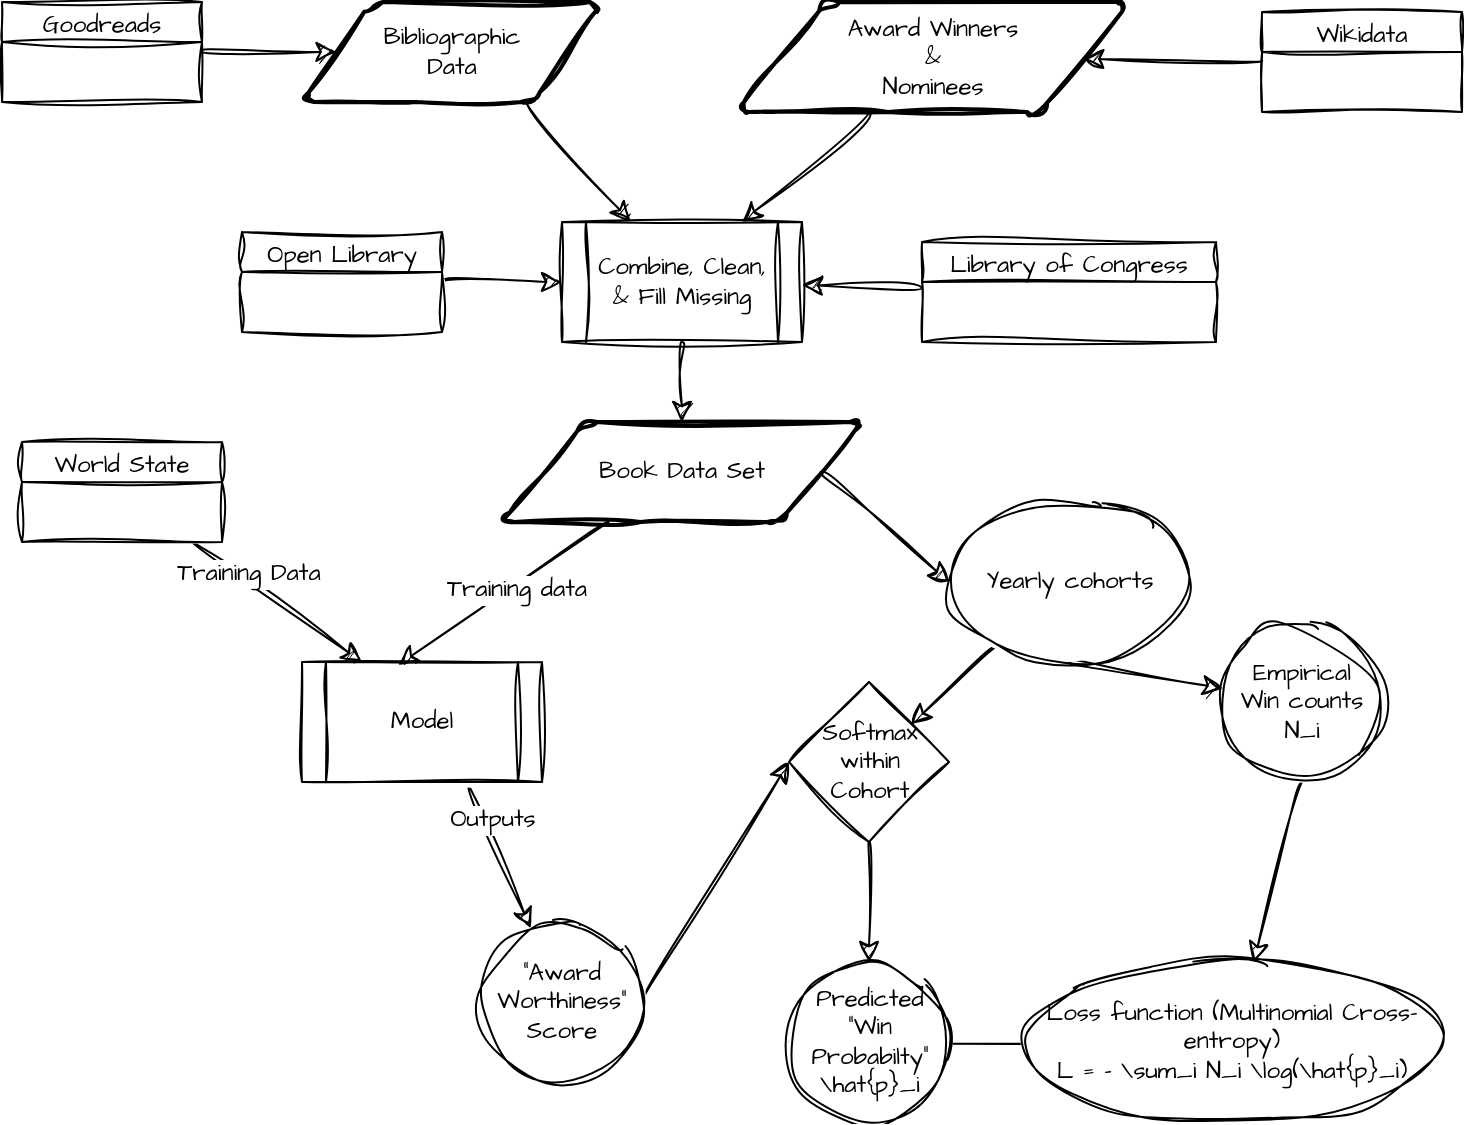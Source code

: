 <mxfile version="27.0.5">
  <diagram name="Page-1" id="c7558073-3199-34d8-9f00-42111426c3f3">
    <mxGraphModel dx="946" dy="731" grid="1" gridSize="10" guides="1" tooltips="1" connect="1" arrows="1" fold="1" page="1" pageScale="1" pageWidth="826" pageHeight="1169" background="none" math="0" shadow="0">
      <root>
        <mxCell id="0" />
        <mxCell id="1" parent="0" />
        <mxCell id="1W3b3c9c0iF8S0SqJw5X-113" style="edgeStyle=none;curved=1;rounded=0;sketch=1;hachureGap=4;jiggle=2;curveFitting=1;orthogonalLoop=1;jettySize=auto;html=1;exitX=0.75;exitY=1;exitDx=0;exitDy=0;fontFamily=Architects Daughter;fontSource=https%3A%2F%2Ffonts.googleapis.com%2Fcss%3Ffamily%3DArchitects%2BDaughter;fontSize=12;startSize=8;endSize=8;" parent="1" source="1W3b3c9c0iF8S0SqJw5X-99" target="1W3b3c9c0iF8S0SqJw5X-112" edge="1">
          <mxGeometry relative="1" as="geometry" />
        </mxCell>
        <mxCell id="1W3b3c9c0iF8S0SqJw5X-99" value="Bibliographic&lt;div&gt;Data&lt;/div&gt;" style="shape=parallelogram;html=1;strokeWidth=2;perimeter=parallelogramPerimeter;whiteSpace=wrap;rounded=1;arcSize=12;size=0.23;sketch=1;hachureGap=4;jiggle=2;curveFitting=1;fontFamily=Architects Daughter;fontSource=https%3A%2F%2Ffonts.googleapis.com%2Fcss%3Ffamily%3DArchitects%2BDaughter;" parent="1" vertex="1">
          <mxGeometry x="210" y="50" width="150" height="50" as="geometry" />
        </mxCell>
        <mxCell id="1W3b3c9c0iF8S0SqJw5X-110" style="edgeStyle=none;curved=1;rounded=0;sketch=1;hachureGap=4;jiggle=2;curveFitting=1;orthogonalLoop=1;jettySize=auto;html=1;fontFamily=Architects Daughter;fontSource=https%3A%2F%2Ffonts.googleapis.com%2Fcss%3Ffamily%3DArchitects%2BDaughter;fontSize=12;startSize=8;endSize=8;" parent="1" source="1W3b3c9c0iF8S0SqJw5X-101" target="1W3b3c9c0iF8S0SqJw5X-99" edge="1">
          <mxGeometry relative="1" as="geometry" />
        </mxCell>
        <mxCell id="1W3b3c9c0iF8S0SqJw5X-101" value="Goodreads" style="swimlane;fontStyle=0;childLayout=stackLayout;horizontal=1;startSize=20;fillColor=#ffffff;horizontalStack=0;resizeParent=1;resizeParentMax=0;resizeLast=0;collapsible=0;marginBottom=0;swimlaneFillColor=#ffffff;sketch=1;hachureGap=4;jiggle=2;curveFitting=1;fontFamily=Architects Daughter;fontSource=https%3A%2F%2Ffonts.googleapis.com%2Fcss%3Ffamily%3DArchitects%2BDaughter;" parent="1" vertex="1">
          <mxGeometry x="60" y="50" width="100" height="50" as="geometry" />
        </mxCell>
        <mxCell id="1W3b3c9c0iF8S0SqJw5X-115" style="edgeStyle=none;curved=1;rounded=0;sketch=1;hachureGap=4;jiggle=2;curveFitting=1;orthogonalLoop=1;jettySize=auto;html=1;fontFamily=Architects Daughter;fontSource=https%3A%2F%2Ffonts.googleapis.com%2Fcss%3Ffamily%3DArchitects%2BDaughter;fontSize=12;startSize=8;endSize=8;" parent="1" source="1W3b3c9c0iF8S0SqJw5X-102" target="1W3b3c9c0iF8S0SqJw5X-112" edge="1">
          <mxGeometry relative="1" as="geometry" />
        </mxCell>
        <mxCell id="1W3b3c9c0iF8S0SqJw5X-102" value="Open Library" style="swimlane;fontStyle=0;childLayout=stackLayout;horizontal=1;startSize=20;fillColor=#ffffff;horizontalStack=0;resizeParent=1;resizeParentMax=0;resizeLast=0;collapsible=0;marginBottom=0;swimlaneFillColor=#ffffff;sketch=1;hachureGap=4;jiggle=2;curveFitting=1;fontFamily=Architects Daughter;fontSource=https%3A%2F%2Ffonts.googleapis.com%2Fcss%3Ffamily%3DArchitects%2BDaughter;" parent="1" vertex="1">
          <mxGeometry x="180" y="165" width="100" height="50" as="geometry" />
        </mxCell>
        <mxCell id="1W3b3c9c0iF8S0SqJw5X-116" style="edgeStyle=none;curved=1;rounded=0;sketch=1;hachureGap=4;jiggle=2;curveFitting=1;orthogonalLoop=1;jettySize=auto;html=1;fontFamily=Architects Daughter;fontSource=https%3A%2F%2Ffonts.googleapis.com%2Fcss%3Ffamily%3DArchitects%2BDaughter;fontSize=12;startSize=8;endSize=8;" parent="1" source="1W3b3c9c0iF8S0SqJw5X-103" target="1W3b3c9c0iF8S0SqJw5X-112" edge="1">
          <mxGeometry relative="1" as="geometry" />
        </mxCell>
        <mxCell id="1W3b3c9c0iF8S0SqJw5X-103" value="Library of Congress" style="swimlane;fontStyle=0;childLayout=stackLayout;horizontal=1;startSize=20;fillColor=#ffffff;horizontalStack=0;resizeParent=1;resizeParentMax=0;resizeLast=0;collapsible=0;marginBottom=0;swimlaneFillColor=#ffffff;sketch=1;hachureGap=4;jiggle=2;curveFitting=1;fontFamily=Architects Daughter;fontSource=https%3A%2F%2Ffonts.googleapis.com%2Fcss%3Ffamily%3DArchitects%2BDaughter;" parent="1" vertex="1">
          <mxGeometry x="520" y="170" width="147" height="50" as="geometry" />
        </mxCell>
        <mxCell id="1W3b3c9c0iF8S0SqJw5X-114" style="edgeStyle=none;curved=1;rounded=0;sketch=1;hachureGap=4;jiggle=2;curveFitting=1;orthogonalLoop=1;jettySize=auto;html=1;entryX=0.75;entryY=0;entryDx=0;entryDy=0;fontFamily=Architects Daughter;fontSource=https%3A%2F%2Ffonts.googleapis.com%2Fcss%3Ffamily%3DArchitects%2BDaughter;fontSize=12;startSize=8;endSize=8;" parent="1" source="1W3b3c9c0iF8S0SqJw5X-107" target="1W3b3c9c0iF8S0SqJw5X-112" edge="1">
          <mxGeometry relative="1" as="geometry" />
        </mxCell>
        <mxCell id="1W3b3c9c0iF8S0SqJw5X-107" value="Award Winners&lt;div&gt;&amp;amp;&lt;/div&gt;&lt;div&gt;Nominees&lt;/div&gt;" style="shape=parallelogram;html=1;strokeWidth=2;perimeter=parallelogramPerimeter;whiteSpace=wrap;rounded=1;arcSize=12;size=0.23;sketch=1;hachureGap=4;jiggle=2;curveFitting=1;fontFamily=Architects Daughter;fontSource=https%3A%2F%2Ffonts.googleapis.com%2Fcss%3Ffamily%3DArchitects%2BDaughter;" parent="1" vertex="1">
          <mxGeometry x="427" y="50" width="197" height="55" as="geometry" />
        </mxCell>
        <mxCell id="1W3b3c9c0iF8S0SqJw5X-111" style="edgeStyle=none;curved=1;rounded=0;sketch=1;hachureGap=4;jiggle=2;curveFitting=1;orthogonalLoop=1;jettySize=auto;html=1;fontFamily=Architects Daughter;fontSource=https%3A%2F%2Ffonts.googleapis.com%2Fcss%3Ffamily%3DArchitects%2BDaughter;fontSize=12;startSize=8;endSize=8;" parent="1" source="1W3b3c9c0iF8S0SqJw5X-108" target="1W3b3c9c0iF8S0SqJw5X-107" edge="1">
          <mxGeometry relative="1" as="geometry" />
        </mxCell>
        <mxCell id="1W3b3c9c0iF8S0SqJw5X-108" value="Wikidata" style="swimlane;fontStyle=0;childLayout=stackLayout;horizontal=1;startSize=20;fillColor=#ffffff;horizontalStack=0;resizeParent=1;resizeParentMax=0;resizeLast=0;collapsible=0;marginBottom=0;swimlaneFillColor=#ffffff;sketch=1;hachureGap=4;jiggle=2;curveFitting=1;fontFamily=Architects Daughter;fontSource=https%3A%2F%2Ffonts.googleapis.com%2Fcss%3Ffamily%3DArchitects%2BDaughter;" parent="1" vertex="1">
          <mxGeometry x="690" y="55" width="100" height="50" as="geometry" />
        </mxCell>
        <mxCell id="1W3b3c9c0iF8S0SqJw5X-118" style="edgeStyle=none;curved=1;rounded=0;sketch=1;hachureGap=4;jiggle=2;curveFitting=1;orthogonalLoop=1;jettySize=auto;html=1;entryX=0.5;entryY=0;entryDx=0;entryDy=0;fontFamily=Architects Daughter;fontSource=https%3A%2F%2Ffonts.googleapis.com%2Fcss%3Ffamily%3DArchitects%2BDaughter;fontSize=12;startSize=8;endSize=8;" parent="1" source="1W3b3c9c0iF8S0SqJw5X-112" target="1W3b3c9c0iF8S0SqJw5X-117" edge="1">
          <mxGeometry relative="1" as="geometry" />
        </mxCell>
        <mxCell id="1W3b3c9c0iF8S0SqJw5X-112" value="Combine, Clean,&lt;div&gt;&amp;amp; Fill Missing&lt;/div&gt;" style="shape=process;whiteSpace=wrap;html=1;backgroundOutline=1;sketch=1;hachureGap=4;jiggle=2;curveFitting=1;fontFamily=Architects Daughter;fontSource=https%3A%2F%2Ffonts.googleapis.com%2Fcss%3Ffamily%3DArchitects%2BDaughter;" parent="1" vertex="1">
          <mxGeometry x="340" y="160" width="120" height="60" as="geometry" />
        </mxCell>
        <mxCell id="1W3b3c9c0iF8S0SqJw5X-130" style="edgeStyle=none;curved=1;rounded=0;sketch=1;hachureGap=4;jiggle=2;curveFitting=1;orthogonalLoop=1;jettySize=auto;html=1;exitX=1;exitY=0.5;exitDx=0;exitDy=0;entryX=0;entryY=0.5;entryDx=0;entryDy=0;fontFamily=Architects Daughter;fontSource=https%3A%2F%2Ffonts.googleapis.com%2Fcss%3Ffamily%3DArchitects%2BDaughter;fontSize=12;startSize=8;endSize=8;" parent="1" source="1W3b3c9c0iF8S0SqJw5X-117" target="1W3b3c9c0iF8S0SqJw5X-129" edge="1">
          <mxGeometry relative="1" as="geometry" />
        </mxCell>
        <mxCell id="1W3b3c9c0iF8S0SqJw5X-117" value="Book Data Set" style="shape=parallelogram;html=1;strokeWidth=2;perimeter=parallelogramPerimeter;whiteSpace=wrap;rounded=1;arcSize=12;size=0.23;sketch=1;hachureGap=4;jiggle=2;curveFitting=1;fontFamily=Architects Daughter;fontSource=https%3A%2F%2Ffonts.googleapis.com%2Fcss%3Ffamily%3DArchitects%2BDaughter;" parent="1" vertex="1">
          <mxGeometry x="310" y="260" width="180" height="50" as="geometry" />
        </mxCell>
        <mxCell id="1W3b3c9c0iF8S0SqJw5X-127" style="edgeStyle=none;curved=1;rounded=0;sketch=1;hachureGap=4;jiggle=2;curveFitting=1;orthogonalLoop=1;jettySize=auto;html=1;exitX=0.692;exitY=1.008;exitDx=0;exitDy=0;fontFamily=Architects Daughter;fontSource=https%3A%2F%2Ffonts.googleapis.com%2Fcss%3Ffamily%3DArchitects%2BDaughter;fontSize=12;startSize=8;endSize=8;exitPerimeter=0;" parent="1" source="1W3b3c9c0iF8S0SqJw5X-119" target="1W3b3c9c0iF8S0SqJw5X-126" edge="1">
          <mxGeometry relative="1" as="geometry" />
        </mxCell>
        <mxCell id="1W3b3c9c0iF8S0SqJw5X-128" value="Outputs" style="edgeLabel;html=1;align=center;verticalAlign=middle;resizable=0;points=[];fontSize=12;sketch=1;hachureGap=4;jiggle=2;curveFitting=1;fontFamily=Architects Daughter;fontSource=https%3A%2F%2Ffonts.googleapis.com%2Fcss%3Ffamily%3DArchitects%2BDaughter;" parent="1W3b3c9c0iF8S0SqJw5X-127" vertex="1" connectable="0">
          <mxGeometry x="-0.467" y="4" relative="1" as="geometry">
            <mxPoint y="1" as="offset" />
          </mxGeometry>
        </mxCell>
        <mxCell id="1W3b3c9c0iF8S0SqJw5X-119" value="Model" style="shape=process;whiteSpace=wrap;html=1;backgroundOutline=1;sketch=1;hachureGap=4;jiggle=2;curveFitting=1;fontFamily=Architects Daughter;fontSource=https%3A%2F%2Ffonts.googleapis.com%2Fcss%3Ffamily%3DArchitects%2BDaughter;" parent="1" vertex="1">
          <mxGeometry x="210" y="380" width="120" height="60" as="geometry" />
        </mxCell>
        <mxCell id="1W3b3c9c0iF8S0SqJw5X-120" style="edgeStyle=none;curved=1;rounded=0;sketch=1;hachureGap=4;jiggle=2;curveFitting=1;orthogonalLoop=1;jettySize=auto;html=1;entryX=0.4;entryY=0.025;entryDx=0;entryDy=0;entryPerimeter=0;fontFamily=Architects Daughter;fontSource=https%3A%2F%2Ffonts.googleapis.com%2Fcss%3Ffamily%3DArchitects%2BDaughter;fontSize=12;startSize=8;endSize=8;" parent="1" source="1W3b3c9c0iF8S0SqJw5X-117" target="1W3b3c9c0iF8S0SqJw5X-119" edge="1">
          <mxGeometry relative="1" as="geometry" />
        </mxCell>
        <mxCell id="1W3b3c9c0iF8S0SqJw5X-121" value="Training data" style="edgeLabel;html=1;align=center;verticalAlign=middle;resizable=0;points=[];fontSize=12;sketch=1;hachureGap=4;jiggle=2;curveFitting=1;fontFamily=Architects Daughter;fontSource=https%3A%2F%2Ffonts.googleapis.com%2Fcss%3Ffamily%3DArchitects%2BDaughter;" parent="1W3b3c9c0iF8S0SqJw5X-120" vertex="1" connectable="0">
          <mxGeometry x="-0.103" y="2" relative="1" as="geometry">
            <mxPoint as="offset" />
          </mxGeometry>
        </mxCell>
        <mxCell id="1W3b3c9c0iF8S0SqJw5X-123" style="edgeStyle=none;curved=1;rounded=0;sketch=1;hachureGap=4;jiggle=2;curveFitting=1;orthogonalLoop=1;jettySize=auto;html=1;entryX=0.25;entryY=0;entryDx=0;entryDy=0;fontFamily=Architects Daughter;fontSource=https%3A%2F%2Ffonts.googleapis.com%2Fcss%3Ffamily%3DArchitects%2BDaughter;fontSize=12;startSize=8;endSize=8;" parent="1" source="1W3b3c9c0iF8S0SqJw5X-122" target="1W3b3c9c0iF8S0SqJw5X-119" edge="1">
          <mxGeometry relative="1" as="geometry" />
        </mxCell>
        <mxCell id="1W3b3c9c0iF8S0SqJw5X-124" value="Training Data" style="edgeLabel;html=1;align=center;verticalAlign=middle;resizable=0;points=[];fontSize=12;sketch=1;hachureGap=4;jiggle=2;curveFitting=1;fontFamily=Architects Daughter;fontSource=https%3A%2F%2Ffonts.googleapis.com%2Fcss%3Ffamily%3DArchitects%2BDaughter;" parent="1W3b3c9c0iF8S0SqJw5X-123" vertex="1" connectable="0">
          <mxGeometry x="-0.407" y="3" relative="1" as="geometry">
            <mxPoint as="offset" />
          </mxGeometry>
        </mxCell>
        <mxCell id="1W3b3c9c0iF8S0SqJw5X-122" value="World State" style="swimlane;fontStyle=0;childLayout=stackLayout;horizontal=1;startSize=20;fillColor=#ffffff;horizontalStack=0;resizeParent=1;resizeParentMax=0;resizeLast=0;collapsible=0;marginBottom=0;swimlaneFillColor=#ffffff;sketch=1;hachureGap=4;jiggle=2;curveFitting=1;fontFamily=Architects Daughter;fontSource=https%3A%2F%2Ffonts.googleapis.com%2Fcss%3Ffamily%3DArchitects%2BDaughter;" parent="1" vertex="1">
          <mxGeometry x="70" y="270" width="100" height="50" as="geometry" />
        </mxCell>
        <mxCell id="1W3b3c9c0iF8S0SqJw5X-132" style="edgeStyle=none;curved=1;rounded=0;sketch=1;hachureGap=4;jiggle=2;curveFitting=1;orthogonalLoop=1;jettySize=auto;html=1;exitX=1;exitY=0.5;exitDx=0;exitDy=0;entryX=0;entryY=0.5;entryDx=0;entryDy=0;fontFamily=Architects Daughter;fontSource=https%3A%2F%2Ffonts.googleapis.com%2Fcss%3Ffamily%3DArchitects%2BDaughter;fontSize=12;startSize=8;endSize=8;" parent="1" source="1W3b3c9c0iF8S0SqJw5X-126" target="1W3b3c9c0iF8S0SqJw5X-131" edge="1">
          <mxGeometry relative="1" as="geometry" />
        </mxCell>
        <mxCell id="1W3b3c9c0iF8S0SqJw5X-126" value="&quot;Award Worthiness&quot;&lt;div&gt;Score&lt;/div&gt;" style="ellipse;whiteSpace=wrap;html=1;aspect=fixed;sketch=1;hachureGap=4;jiggle=2;curveFitting=1;fontFamily=Architects Daughter;fontSource=https%3A%2F%2Ffonts.googleapis.com%2Fcss%3Ffamily%3DArchitects%2BDaughter;" parent="1" vertex="1">
          <mxGeometry x="300" y="510" width="80" height="80" as="geometry" />
        </mxCell>
        <mxCell id="1W3b3c9c0iF8S0SqJw5X-133" style="edgeStyle=none;curved=1;rounded=0;sketch=1;hachureGap=4;jiggle=2;curveFitting=1;orthogonalLoop=1;jettySize=auto;html=1;fontFamily=Architects Daughter;fontSource=https%3A%2F%2Ffonts.googleapis.com%2Fcss%3Ffamily%3DArchitects%2BDaughter;fontSize=12;startSize=8;endSize=8;" parent="1" source="1W3b3c9c0iF8S0SqJw5X-129" target="1W3b3c9c0iF8S0SqJw5X-131" edge="1">
          <mxGeometry relative="1" as="geometry" />
        </mxCell>
        <mxCell id="1W3b3c9c0iF8S0SqJw5X-142" style="edgeStyle=none;curved=1;rounded=0;sketch=1;hachureGap=4;jiggle=2;curveFitting=1;orthogonalLoop=1;jettySize=auto;html=1;exitX=0.5;exitY=1;exitDx=0;exitDy=0;fontFamily=Architects Daughter;fontSource=https%3A%2F%2Ffonts.googleapis.com%2Fcss%3Ffamily%3DArchitects%2BDaughter;fontSize=12;startSize=8;endSize=8;" parent="1" source="1W3b3c9c0iF8S0SqJw5X-129" target="1W3b3c9c0iF8S0SqJw5X-141" edge="1">
          <mxGeometry relative="1" as="geometry" />
        </mxCell>
        <mxCell id="1W3b3c9c0iF8S0SqJw5X-129" value="Yearly cohorts" style="ellipse;whiteSpace=wrap;html=1;sketch=1;hachureGap=4;jiggle=2;curveFitting=1;fontFamily=Architects Daughter;fontSource=https%3A%2F%2Ffonts.googleapis.com%2Fcss%3Ffamily%3DArchitects%2BDaughter;" parent="1" vertex="1">
          <mxGeometry x="533.5" y="300" width="120" height="80" as="geometry" />
        </mxCell>
        <mxCell id="1W3b3c9c0iF8S0SqJw5X-135" style="edgeStyle=none;curved=1;rounded=0;sketch=1;hachureGap=4;jiggle=2;curveFitting=1;orthogonalLoop=1;jettySize=auto;html=1;entryX=0.5;entryY=0;entryDx=0;entryDy=0;fontFamily=Architects Daughter;fontSource=https%3A%2F%2Ffonts.googleapis.com%2Fcss%3Ffamily%3DArchitects%2BDaughter;fontSize=12;startSize=8;endSize=8;" parent="1" source="1W3b3c9c0iF8S0SqJw5X-131" target="1W3b3c9c0iF8S0SqJw5X-134" edge="1">
          <mxGeometry relative="1" as="geometry" />
        </mxCell>
        <mxCell id="1W3b3c9c0iF8S0SqJw5X-131" value="Softmax&lt;div&gt;within&lt;/div&gt;&lt;div&gt;Cohort&lt;/div&gt;" style="rhombus;whiteSpace=wrap;html=1;sketch=1;hachureGap=4;jiggle=2;curveFitting=1;fontFamily=Architects Daughter;fontSource=https%3A%2F%2Ffonts.googleapis.com%2Fcss%3Ffamily%3DArchitects%2BDaughter;" parent="1" vertex="1">
          <mxGeometry x="453.5" y="390" width="80" height="80" as="geometry" />
        </mxCell>
        <mxCell id="1W3b3c9c0iF8S0SqJw5X-138" style="edgeStyle=none;curved=1;rounded=0;sketch=1;hachureGap=4;jiggle=2;curveFitting=1;orthogonalLoop=1;jettySize=auto;html=1;exitX=0;exitY=0.5;exitDx=0;exitDy=0;entryX=1;entryY=0.5;entryDx=0;entryDy=0;fontFamily=Architects Daughter;fontSource=https%3A%2F%2Ffonts.googleapis.com%2Fcss%3Ffamily%3DArchitects%2BDaughter;fontSize=12;startSize=8;endSize=8;" parent="1" source="1W3b3c9c0iF8S0SqJw5X-134" target="1W3b3c9c0iF8S0SqJw5X-136" edge="1">
          <mxGeometry relative="1" as="geometry" />
        </mxCell>
        <mxCell id="1W3b3c9c0iF8S0SqJw5X-134" value="Predicted &quot;Win Probabilty&quot;&lt;div&gt;\hat{p}_i&lt;/div&gt;" style="ellipse;whiteSpace=wrap;html=1;aspect=fixed;sketch=1;hachureGap=4;jiggle=2;curveFitting=1;fontFamily=Architects Daughter;fontSource=https%3A%2F%2Ffonts.googleapis.com%2Fcss%3Ffamily%3DArchitects%2BDaughter;" parent="1" vertex="1">
          <mxGeometry x="453.5" y="530" width="80" height="80" as="geometry" />
        </mxCell>
        <mxCell id="1W3b3c9c0iF8S0SqJw5X-136" value="Loss function (Multinomial Cross-entropy)&lt;div&gt;L = - \sum_i N_i \log(\hat{p}_i)&lt;/div&gt;" style="ellipse;whiteSpace=wrap;html=1;sketch=1;hachureGap=4;jiggle=2;curveFitting=1;fontFamily=Architects Daughter;fontSource=https%3A%2F%2Ffonts.googleapis.com%2Fcss%3Ffamily%3DArchitects%2BDaughter;" parent="1" vertex="1">
          <mxGeometry x="570" y="530" width="210" height="80" as="geometry" />
        </mxCell>
        <mxCell id="1W3b3c9c0iF8S0SqJw5X-143" style="edgeStyle=none;curved=1;rounded=0;sketch=1;hachureGap=4;jiggle=2;curveFitting=1;orthogonalLoop=1;jettySize=auto;html=1;exitX=0.5;exitY=1;exitDx=0;exitDy=0;fontFamily=Architects Daughter;fontSource=https%3A%2F%2Ffonts.googleapis.com%2Fcss%3Ffamily%3DArchitects%2BDaughter;fontSize=12;startSize=8;endSize=8;" parent="1" source="1W3b3c9c0iF8S0SqJw5X-141" target="1W3b3c9c0iF8S0SqJw5X-136" edge="1">
          <mxGeometry relative="1" as="geometry" />
        </mxCell>
        <mxCell id="1W3b3c9c0iF8S0SqJw5X-141" value="Empirical&lt;div&gt;Win counts&lt;/div&gt;&lt;div&gt;N_i&lt;/div&gt;" style="ellipse;whiteSpace=wrap;html=1;aspect=fixed;sketch=1;hachureGap=4;jiggle=2;curveFitting=1;fontFamily=Architects Daughter;fontSource=https%3A%2F%2Ffonts.googleapis.com%2Fcss%3Ffamily%3DArchitects%2BDaughter;" parent="1" vertex="1">
          <mxGeometry x="670" y="360" width="80" height="80" as="geometry" />
        </mxCell>
      </root>
    </mxGraphModel>
  </diagram>
</mxfile>
